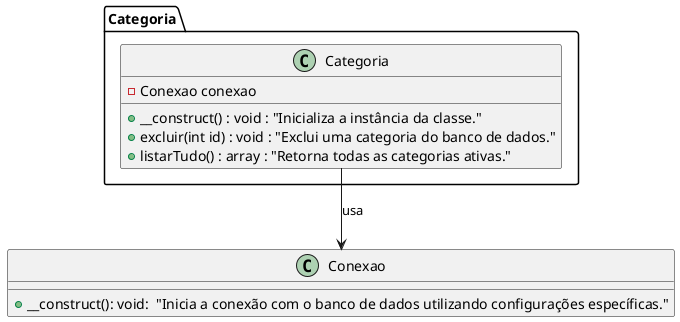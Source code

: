 @startuml Categoria

class Conexao {
    +__construct(): void:  "Inicia a conexão com o banco de dados utilizando configurações específicas."
}

package "Categoria" {
    class Categoria {
        -Conexao conexao
        +__construct() : void : "Inicializa a instância da classe."
        +excluir(int id) : void : "Exclui uma categoria do banco de dados."
        +listarTudo() : array : "Retorna todas as categorias ativas."
    }

    Categoria --> Conexao: usa
}
@enduml
